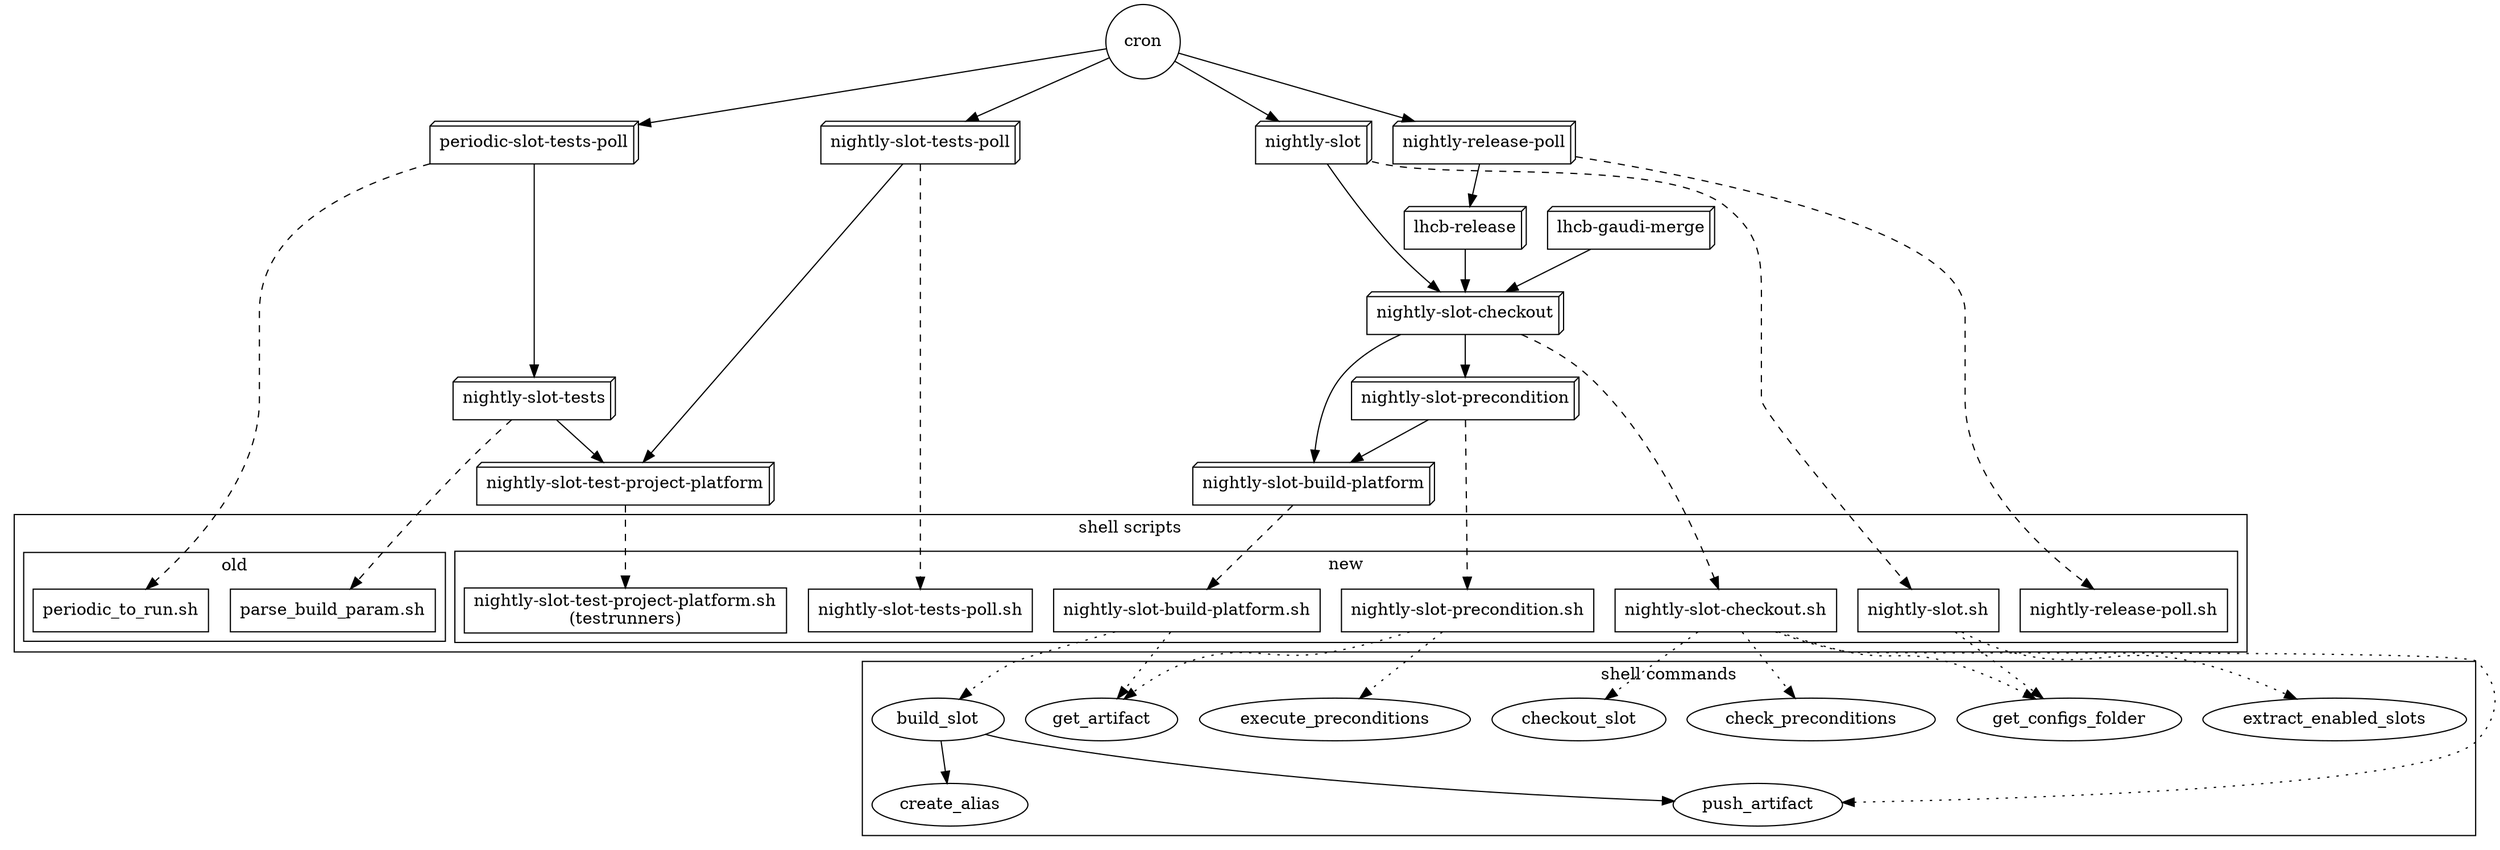 digraph "Jenkins-scripts" {

"cron" [shape=circle];

cron -> { rank = same; node [shape=box3d];
  "nightly-slot";
  "nightly-slot-tests-poll";
  "periodic-slot-tests-poll";
  "nightly-release-poll";
}

// Jenkins jobs
subgraph jobs {
  node [shape=box3d];
  //label = "Jenkins jobs";

  "nightly-slot" -> "nightly-slot-checkout";
  "nightly-slot-checkout" -> "nightly-slot-precondition";
  "nightly-slot-checkout" -> "nightly-slot-build-platform";
  "nightly-slot-precondition" -> "nightly-slot-build-platform";

  "nightly-slot-tests-poll" -> "nightly-slot-test-project-platform";

  "periodic-slot-tests-poll" -> "nightly-slot-tests" -> "nightly-slot-test-project-platform";

  "nightly-release-poll" -> "lhcb-release" -> "nightly-slot-checkout";

  "lhcb-gaudi-merge" -> "nightly-slot-checkout";
}

// Scripts
subgraph cluster_scripts {
  node [shape=box];
  rank = same;
  label = "shell scripts";

  subgraph cluster_new_scripts {
    label = "new";
    "nightly-slot.sh";
    "nightly-slot-checkout.sh";
    "nightly-slot-precondition.sh";
    "nightly-slot-build-platform.sh";
    "nightly-slot-tests-poll.sh";
    "nightly-slot-test-project-platform.sh" [label = "nightly-slot-test-project-platform.sh\n(testrunners)"];
    "nightly-release-poll.sh";
  }

  subgraph cluster_old_scripts {
    label = "old";
    "periodic_to_run.sh";
    "parse_build_param.sh";
  }
}

// Shell commands (aliases)
subgraph cluster_commands {
  node [shape=ellipse];
  rank = same;
  label = "shell commands";

  get_configs_folder;
  extract_enabled_slots;
  checkout_slot;
  push_artifact;
  check_preconditions;
  get_artifact;
  execute_preconditions;
  build_slot;
  create_alias;

  build_slot -> { create_alias push_artifact }
};

// Connections jobs->scripts
edge [style=dashed];
"nightly-slot" -> "nightly-slot.sh";
"nightly-slot-checkout" -> "nightly-slot-checkout.sh";
"nightly-slot-precondition" -> "nightly-slot-precondition.sh";
"nightly-slot-build-platform" -> "nightly-slot-build-platform.sh";
"nightly-slot-tests-poll" -> "nightly-slot-tests-poll.sh";
"nightly-slot-test-project-platform" -> "nightly-slot-test-project-platform.sh";
"periodic-slot-tests-poll" -> "periodic_to_run.sh";
"nightly-slot-tests" -> "parse_build_param.sh";
"nightly-release-poll" -> "nightly-release-poll.sh";

// Connections scripts->commands
// fake level
edge [style=dotted];
"nightly-slot.sh" -> {
  get_configs_folder
  extract_enabled_slots
};

"nightly-slot-checkout.sh" -> {
  get_configs_folder
  checkout_slot
  push_artifact
  check_preconditions
};

"nightly-slot-precondition.sh" -> {
  get_artifact
  execute_preconditions
};

"nightly-slot-build-platform.sh" -> {
  get_artifact
  build_slot
};

//"nightly-slot-test-project-platform.sh" -> { node [shape=folder]; testrunners };
}

